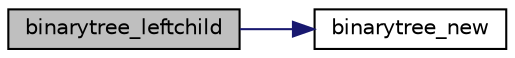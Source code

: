 digraph "binarytree_leftchild"
{
 // INTERACTIVE_SVG=YES
  edge [fontname="Helvetica",fontsize="10",labelfontname="Helvetica",labelfontsize="10"];
  node [fontname="Helvetica",fontsize="10",shape=record];
  rankdir="LR";
  Node1 [label="binarytree_leftchild",height=0.2,width=0.4,color="black", fillcolor="grey75", style="filled", fontcolor="black"];
  Node1 -> Node2 [color="midnightblue",fontsize="10",style="solid",fontname="Helvetica"];
  Node2 [label="binarytree_new",height=0.2,width=0.4,color="black", fillcolor="white", style="filled",URL="$bintree_8h.html#ae8a180180a2f35cf6f6bda81a9546736"];
}
